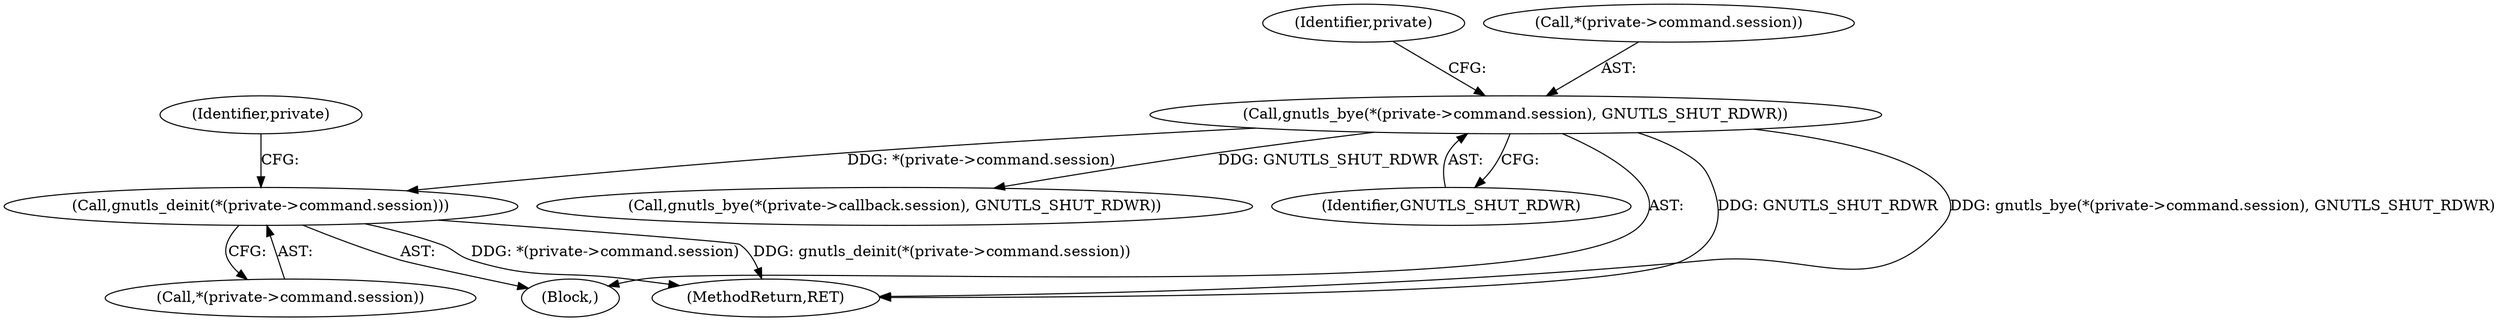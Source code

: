 digraph "0_pacemaker_564f7cc2a51dcd2f28ab12a13394f31be5aa3c93_9@pointer" {
"1000133" [label="(Call,gnutls_deinit(*(private->command.session)))"];
"1000125" [label="(Call,gnutls_bye(*(private->command.session), GNUTLS_SHUT_RDWR))"];
"1000153" [label="(Call,gnutls_bye(*(private->callback.session), GNUTLS_SHUT_RDWR))"];
"1000133" [label="(Call,gnutls_deinit(*(private->command.session)))"];
"1000143" [label="(Identifier,private)"];
"1000132" [label="(Identifier,GNUTLS_SHUT_RDWR)"];
"1000124" [label="(Block,)"];
"1000125" [label="(Call,gnutls_bye(*(private->command.session), GNUTLS_SHUT_RDWR))"];
"1000137" [label="(Identifier,private)"];
"1000279" [label="(MethodReturn,RET)"];
"1000134" [label="(Call,*(private->command.session))"];
"1000126" [label="(Call,*(private->command.session))"];
"1000133" -> "1000124"  [label="AST: "];
"1000133" -> "1000134"  [label="CFG: "];
"1000134" -> "1000133"  [label="AST: "];
"1000143" -> "1000133"  [label="CFG: "];
"1000133" -> "1000279"  [label="DDG: *(private->command.session)"];
"1000133" -> "1000279"  [label="DDG: gnutls_deinit(*(private->command.session))"];
"1000125" -> "1000133"  [label="DDG: *(private->command.session)"];
"1000125" -> "1000124"  [label="AST: "];
"1000125" -> "1000132"  [label="CFG: "];
"1000126" -> "1000125"  [label="AST: "];
"1000132" -> "1000125"  [label="AST: "];
"1000137" -> "1000125"  [label="CFG: "];
"1000125" -> "1000279"  [label="DDG: GNUTLS_SHUT_RDWR"];
"1000125" -> "1000279"  [label="DDG: gnutls_bye(*(private->command.session), GNUTLS_SHUT_RDWR)"];
"1000125" -> "1000153"  [label="DDG: GNUTLS_SHUT_RDWR"];
}
